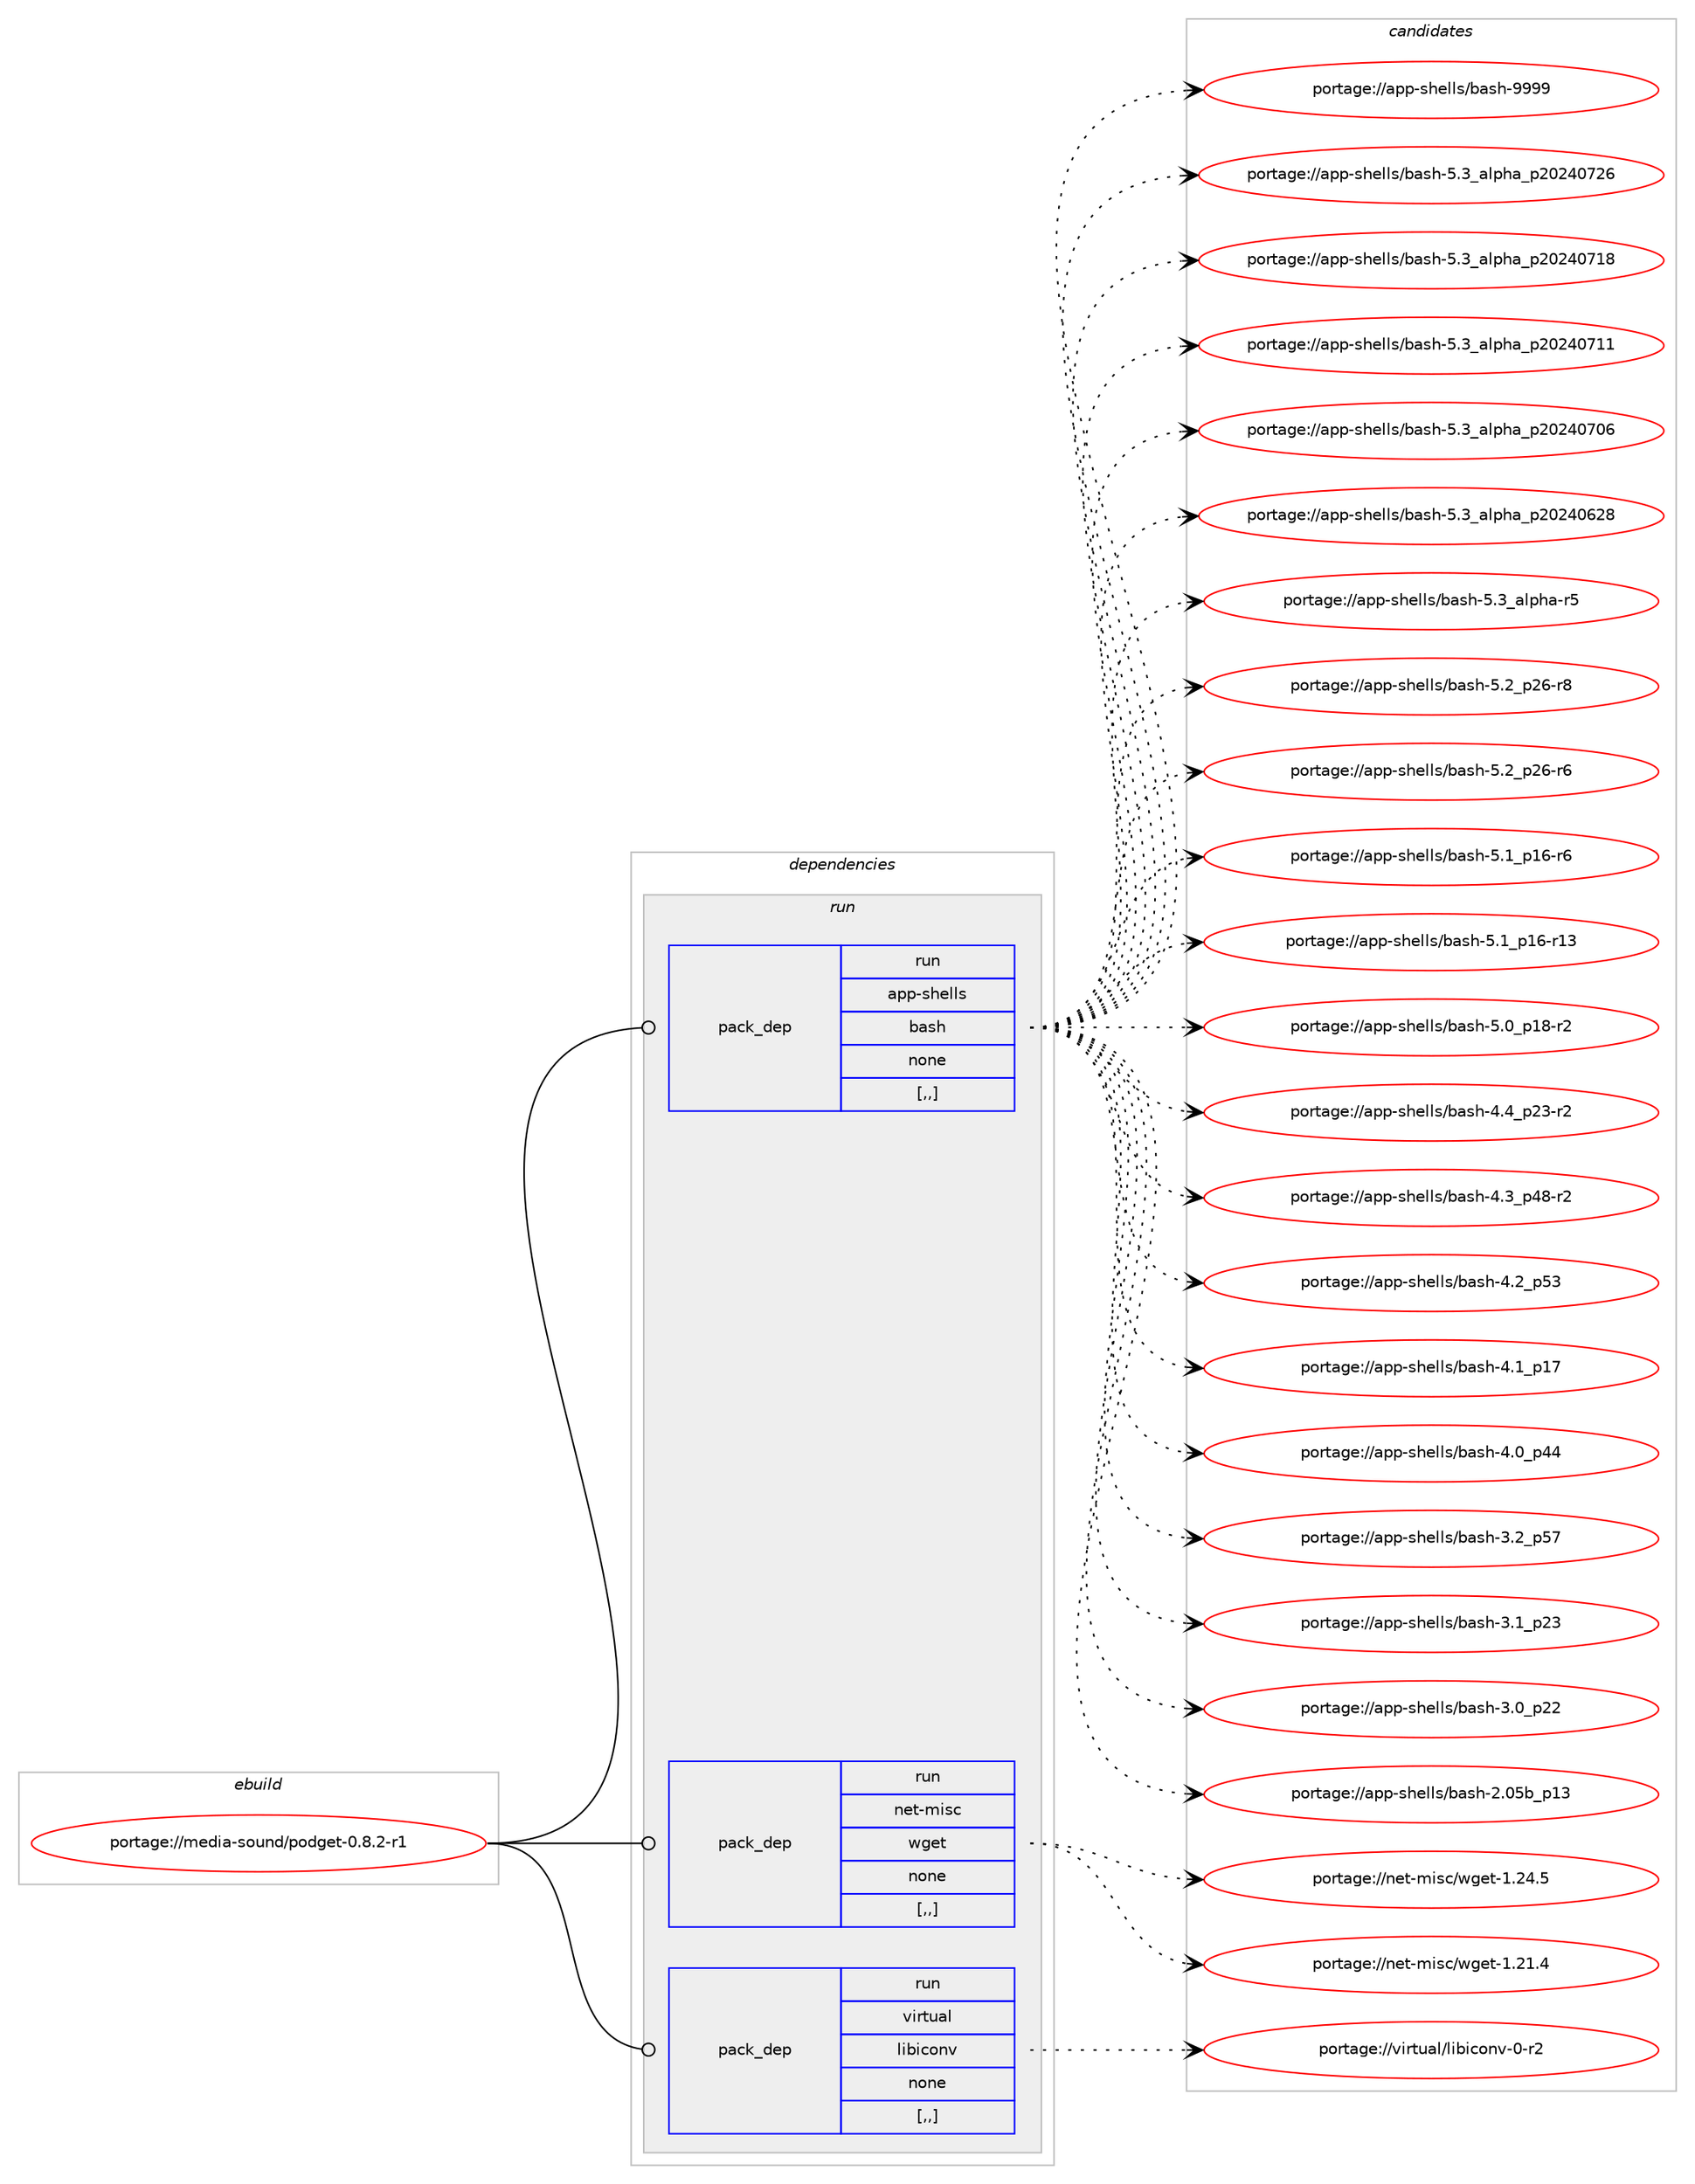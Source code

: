 digraph prolog {

# *************
# Graph options
# *************

newrank=true;
concentrate=true;
compound=true;
graph [rankdir=LR,fontname=Helvetica,fontsize=10,ranksep=1.5];#, ranksep=2.5, nodesep=0.2];
edge  [arrowhead=vee];
node  [fontname=Helvetica,fontsize=10];

# **********
# The ebuild
# **********

subgraph cluster_leftcol {
color=gray;
label=<<i>ebuild</i>>;
id [label="portage://media-sound/podget-0.8.2-r1", color=red, width=4, href="../media-sound/podget-0.8.2-r1.svg"];
}

# ****************
# The dependencies
# ****************

subgraph cluster_midcol {
color=gray;
label=<<i>dependencies</i>>;
subgraph cluster_compile {
fillcolor="#eeeeee";
style=filled;
label=<<i>compile</i>>;
}
subgraph cluster_compileandrun {
fillcolor="#eeeeee";
style=filled;
label=<<i>compile and run</i>>;
}
subgraph cluster_run {
fillcolor="#eeeeee";
style=filled;
label=<<i>run</i>>;
subgraph pack235653 {
dependency318913 [label=<<TABLE BORDER="0" CELLBORDER="1" CELLSPACING="0" CELLPADDING="4" WIDTH="220"><TR><TD ROWSPAN="6" CELLPADDING="30">pack_dep</TD></TR><TR><TD WIDTH="110">run</TD></TR><TR><TD>app-shells</TD></TR><TR><TD>bash</TD></TR><TR><TD>none</TD></TR><TR><TD>[,,]</TD></TR></TABLE>>, shape=none, color=blue];
}
id:e -> dependency318913:w [weight=20,style="solid",arrowhead="odot"];
subgraph pack235654 {
dependency318914 [label=<<TABLE BORDER="0" CELLBORDER="1" CELLSPACING="0" CELLPADDING="4" WIDTH="220"><TR><TD ROWSPAN="6" CELLPADDING="30">pack_dep</TD></TR><TR><TD WIDTH="110">run</TD></TR><TR><TD>net-misc</TD></TR><TR><TD>wget</TD></TR><TR><TD>none</TD></TR><TR><TD>[,,]</TD></TR></TABLE>>, shape=none, color=blue];
}
id:e -> dependency318914:w [weight=20,style="solid",arrowhead="odot"];
subgraph pack235655 {
dependency318915 [label=<<TABLE BORDER="0" CELLBORDER="1" CELLSPACING="0" CELLPADDING="4" WIDTH="220"><TR><TD ROWSPAN="6" CELLPADDING="30">pack_dep</TD></TR><TR><TD WIDTH="110">run</TD></TR><TR><TD>virtual</TD></TR><TR><TD>libiconv</TD></TR><TR><TD>none</TD></TR><TR><TD>[,,]</TD></TR></TABLE>>, shape=none, color=blue];
}
id:e -> dependency318915:w [weight=20,style="solid",arrowhead="odot"];
}
}

# **************
# The candidates
# **************

subgraph cluster_choices {
rank=same;
color=gray;
label=<<i>candidates</i>>;

subgraph choice235653 {
color=black;
nodesep=1;
choice97112112451151041011081081154798971151044557575757 [label="portage://app-shells/bash-9999", color=red, width=4,href="../app-shells/bash-9999.svg"];
choice971121124511510410110810811547989711510445534651959710811210497951125048505248555054 [label="portage://app-shells/bash-5.3_alpha_p20240726", color=red, width=4,href="../app-shells/bash-5.3_alpha_p20240726.svg"];
choice971121124511510410110810811547989711510445534651959710811210497951125048505248554956 [label="portage://app-shells/bash-5.3_alpha_p20240718", color=red, width=4,href="../app-shells/bash-5.3_alpha_p20240718.svg"];
choice971121124511510410110810811547989711510445534651959710811210497951125048505248554949 [label="portage://app-shells/bash-5.3_alpha_p20240711", color=red, width=4,href="../app-shells/bash-5.3_alpha_p20240711.svg"];
choice971121124511510410110810811547989711510445534651959710811210497951125048505248554854 [label="portage://app-shells/bash-5.3_alpha_p20240706", color=red, width=4,href="../app-shells/bash-5.3_alpha_p20240706.svg"];
choice971121124511510410110810811547989711510445534651959710811210497951125048505248545056 [label="portage://app-shells/bash-5.3_alpha_p20240628", color=red, width=4,href="../app-shells/bash-5.3_alpha_p20240628.svg"];
choice9711211245115104101108108115479897115104455346519597108112104974511453 [label="portage://app-shells/bash-5.3_alpha-r5", color=red, width=4,href="../app-shells/bash-5.3_alpha-r5.svg"];
choice9711211245115104101108108115479897115104455346509511250544511456 [label="portage://app-shells/bash-5.2_p26-r8", color=red, width=4,href="../app-shells/bash-5.2_p26-r8.svg"];
choice9711211245115104101108108115479897115104455346509511250544511454 [label="portage://app-shells/bash-5.2_p26-r6", color=red, width=4,href="../app-shells/bash-5.2_p26-r6.svg"];
choice9711211245115104101108108115479897115104455346499511249544511454 [label="portage://app-shells/bash-5.1_p16-r6", color=red, width=4,href="../app-shells/bash-5.1_p16-r6.svg"];
choice971121124511510410110810811547989711510445534649951124954451144951 [label="portage://app-shells/bash-5.1_p16-r13", color=red, width=4,href="../app-shells/bash-5.1_p16-r13.svg"];
choice9711211245115104101108108115479897115104455346489511249564511450 [label="portage://app-shells/bash-5.0_p18-r2", color=red, width=4,href="../app-shells/bash-5.0_p18-r2.svg"];
choice9711211245115104101108108115479897115104455246529511250514511450 [label="portage://app-shells/bash-4.4_p23-r2", color=red, width=4,href="../app-shells/bash-4.4_p23-r2.svg"];
choice9711211245115104101108108115479897115104455246519511252564511450 [label="portage://app-shells/bash-4.3_p48-r2", color=red, width=4,href="../app-shells/bash-4.3_p48-r2.svg"];
choice971121124511510410110810811547989711510445524650951125351 [label="portage://app-shells/bash-4.2_p53", color=red, width=4,href="../app-shells/bash-4.2_p53.svg"];
choice971121124511510410110810811547989711510445524649951124955 [label="portage://app-shells/bash-4.1_p17", color=red, width=4,href="../app-shells/bash-4.1_p17.svg"];
choice971121124511510410110810811547989711510445524648951125252 [label="portage://app-shells/bash-4.0_p44", color=red, width=4,href="../app-shells/bash-4.0_p44.svg"];
choice971121124511510410110810811547989711510445514650951125355 [label="portage://app-shells/bash-3.2_p57", color=red, width=4,href="../app-shells/bash-3.2_p57.svg"];
choice971121124511510410110810811547989711510445514649951125051 [label="portage://app-shells/bash-3.1_p23", color=red, width=4,href="../app-shells/bash-3.1_p23.svg"];
choice971121124511510410110810811547989711510445514648951125050 [label="portage://app-shells/bash-3.0_p22", color=red, width=4,href="../app-shells/bash-3.0_p22.svg"];
choice9711211245115104101108108115479897115104455046485398951124951 [label="portage://app-shells/bash-2.05b_p13", color=red, width=4,href="../app-shells/bash-2.05b_p13.svg"];
dependency318913:e -> choice97112112451151041011081081154798971151044557575757:w [style=dotted,weight="100"];
dependency318913:e -> choice971121124511510410110810811547989711510445534651959710811210497951125048505248555054:w [style=dotted,weight="100"];
dependency318913:e -> choice971121124511510410110810811547989711510445534651959710811210497951125048505248554956:w [style=dotted,weight="100"];
dependency318913:e -> choice971121124511510410110810811547989711510445534651959710811210497951125048505248554949:w [style=dotted,weight="100"];
dependency318913:e -> choice971121124511510410110810811547989711510445534651959710811210497951125048505248554854:w [style=dotted,weight="100"];
dependency318913:e -> choice971121124511510410110810811547989711510445534651959710811210497951125048505248545056:w [style=dotted,weight="100"];
dependency318913:e -> choice9711211245115104101108108115479897115104455346519597108112104974511453:w [style=dotted,weight="100"];
dependency318913:e -> choice9711211245115104101108108115479897115104455346509511250544511456:w [style=dotted,weight="100"];
dependency318913:e -> choice9711211245115104101108108115479897115104455346509511250544511454:w [style=dotted,weight="100"];
dependency318913:e -> choice9711211245115104101108108115479897115104455346499511249544511454:w [style=dotted,weight="100"];
dependency318913:e -> choice971121124511510410110810811547989711510445534649951124954451144951:w [style=dotted,weight="100"];
dependency318913:e -> choice9711211245115104101108108115479897115104455346489511249564511450:w [style=dotted,weight="100"];
dependency318913:e -> choice9711211245115104101108108115479897115104455246529511250514511450:w [style=dotted,weight="100"];
dependency318913:e -> choice9711211245115104101108108115479897115104455246519511252564511450:w [style=dotted,weight="100"];
dependency318913:e -> choice971121124511510410110810811547989711510445524650951125351:w [style=dotted,weight="100"];
dependency318913:e -> choice971121124511510410110810811547989711510445524649951124955:w [style=dotted,weight="100"];
dependency318913:e -> choice971121124511510410110810811547989711510445524648951125252:w [style=dotted,weight="100"];
dependency318913:e -> choice971121124511510410110810811547989711510445514650951125355:w [style=dotted,weight="100"];
dependency318913:e -> choice971121124511510410110810811547989711510445514649951125051:w [style=dotted,weight="100"];
dependency318913:e -> choice971121124511510410110810811547989711510445514648951125050:w [style=dotted,weight="100"];
dependency318913:e -> choice9711211245115104101108108115479897115104455046485398951124951:w [style=dotted,weight="100"];
}
subgraph choice235654 {
color=black;
nodesep=1;
choice11010111645109105115994711910310111645494650524653 [label="portage://net-misc/wget-1.24.5", color=red, width=4,href="../net-misc/wget-1.24.5.svg"];
choice11010111645109105115994711910310111645494650494652 [label="portage://net-misc/wget-1.21.4", color=red, width=4,href="../net-misc/wget-1.21.4.svg"];
dependency318914:e -> choice11010111645109105115994711910310111645494650524653:w [style=dotted,weight="100"];
dependency318914:e -> choice11010111645109105115994711910310111645494650494652:w [style=dotted,weight="100"];
}
subgraph choice235655 {
color=black;
nodesep=1;
choice1181051141161179710847108105981059911111011845484511450 [label="portage://virtual/libiconv-0-r2", color=red, width=4,href="../virtual/libiconv-0-r2.svg"];
dependency318915:e -> choice1181051141161179710847108105981059911111011845484511450:w [style=dotted,weight="100"];
}
}

}
